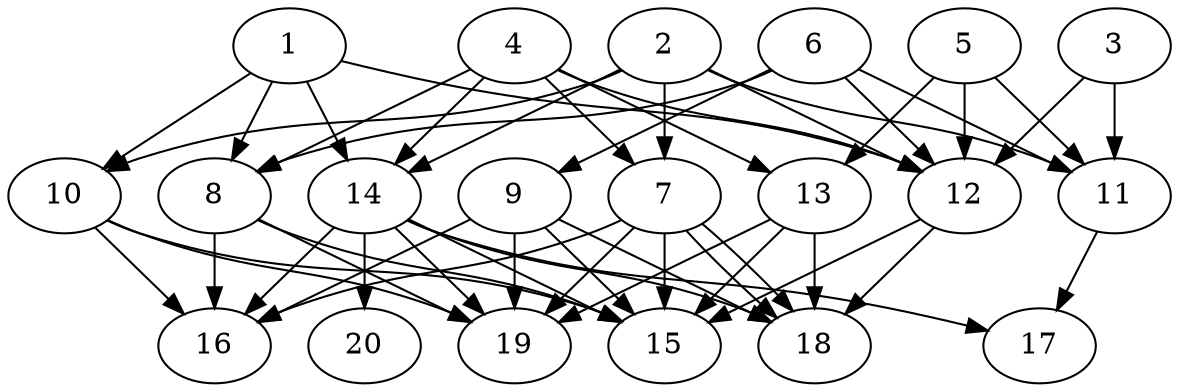 // DAG automatically generated by daggen at Thu Oct  3 13:58:43 2019
// ./daggen --dot -n 20 --ccr 0.3 --fat 0.7 --regular 0.7 --density 0.9 --mindata 5242880 --maxdata 52428800 
digraph G {
  1 [size="17687893", alpha="0.20", expect_size="5306368"] 
  1 -> 8 [size ="5306368"]
  1 -> 10 [size ="5306368"]
  1 -> 12 [size ="5306368"]
  1 -> 14 [size ="5306368"]
  2 [size="88572587", alpha="0.14", expect_size="26571776"] 
  2 -> 7 [size ="26571776"]
  2 -> 10 [size ="26571776"]
  2 -> 11 [size ="26571776"]
  2 -> 12 [size ="26571776"]
  2 -> 14 [size ="26571776"]
  3 [size="144660480", alpha="0.09", expect_size="43398144"] 
  3 -> 11 [size ="43398144"]
  3 -> 12 [size ="43398144"]
  4 [size="28945067", alpha="0.09", expect_size="8683520"] 
  4 -> 7 [size ="8683520"]
  4 -> 8 [size ="8683520"]
  4 -> 12 [size ="8683520"]
  4 -> 13 [size ="8683520"]
  4 -> 14 [size ="8683520"]
  5 [size="52609707", alpha="0.17", expect_size="15782912"] 
  5 -> 11 [size ="15782912"]
  5 -> 12 [size ="15782912"]
  5 -> 13 [size ="15782912"]
  6 [size="26702507", alpha="0.09", expect_size="8010752"] 
  6 -> 8 [size ="8010752"]
  6 -> 9 [size ="8010752"]
  6 -> 11 [size ="8010752"]
  6 -> 12 [size ="8010752"]
  7 [size="57204053", alpha="0.19", expect_size="17161216"] 
  7 -> 15 [size ="17161216"]
  7 -> 16 [size ="17161216"]
  7 -> 18 [size ="17161216"]
  7 -> 18 [size ="17161216"]
  7 -> 19 [size ="17161216"]
  8 [size="138328747", alpha="0.04", expect_size="41498624"] 
  8 -> 15 [size ="41498624"]
  8 -> 16 [size ="41498624"]
  8 -> 19 [size ="41498624"]
  9 [size="118173013", alpha="0.13", expect_size="35451904"] 
  9 -> 15 [size ="35451904"]
  9 -> 16 [size ="35451904"]
  9 -> 18 [size ="35451904"]
  9 -> 19 [size ="35451904"]
  10 [size="165963093", alpha="0.06", expect_size="49788928"] 
  10 -> 15 [size ="49788928"]
  10 -> 16 [size ="49788928"]
  10 -> 19 [size ="49788928"]
  11 [size="132177920", alpha="0.10", expect_size="39653376"] 
  11 -> 17 [size ="39653376"]
  12 [size="129276587", alpha="0.02", expect_size="38782976"] 
  12 -> 15 [size ="38782976"]
  12 -> 18 [size ="38782976"]
  13 [size="80226987", alpha="0.11", expect_size="24068096"] 
  13 -> 15 [size ="24068096"]
  13 -> 18 [size ="24068096"]
  13 -> 19 [size ="24068096"]
  14 [size="149678080", alpha="0.03", expect_size="44903424"] 
  14 -> 15 [size ="44903424"]
  14 -> 16 [size ="44903424"]
  14 -> 17 [size ="44903424"]
  14 -> 18 [size ="44903424"]
  14 -> 19 [size ="44903424"]
  14 -> 20 [size ="44903424"]
  15 [size="61207893", alpha="0.02", expect_size="18362368"] 
  16 [size="36980053", alpha="0.01", expect_size="11094016"] 
  17 [size="109240320", alpha="0.02", expect_size="32772096"] 
  18 [size="104973653", alpha="0.20", expect_size="31492096"] 
  19 [size="138038613", alpha="0.03", expect_size="41411584"] 
  20 [size="82834773", alpha="0.10", expect_size="24850432"] 
}
